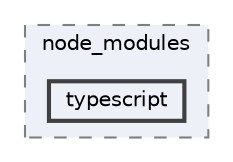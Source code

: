 digraph "C:/Users/arisc/OneDrive/Documents/GitHub/FINAL/EcoEats-Project/node_modules/typescript"
{
 // LATEX_PDF_SIZE
  bgcolor="transparent";
  edge [fontname=Helvetica,fontsize=10,labelfontname=Helvetica,labelfontsize=10];
  node [fontname=Helvetica,fontsize=10,shape=box,height=0.2,width=0.4];
  compound=true
  subgraph clusterdir_5091f2b68170d33f954320199e2fed0a {
    graph [ bgcolor="#edf0f7", pencolor="grey50", label="node_modules", fontname=Helvetica,fontsize=10 style="filled,dashed", URL="dir_5091f2b68170d33f954320199e2fed0a.html",tooltip=""]
  dir_62c747dc9cd6e3d7f8b5be84a0ed8f14 [label="typescript", fillcolor="#edf0f7", color="grey25", style="filled,bold", URL="dir_62c747dc9cd6e3d7f8b5be84a0ed8f14.html",tooltip=""];
  }
}
